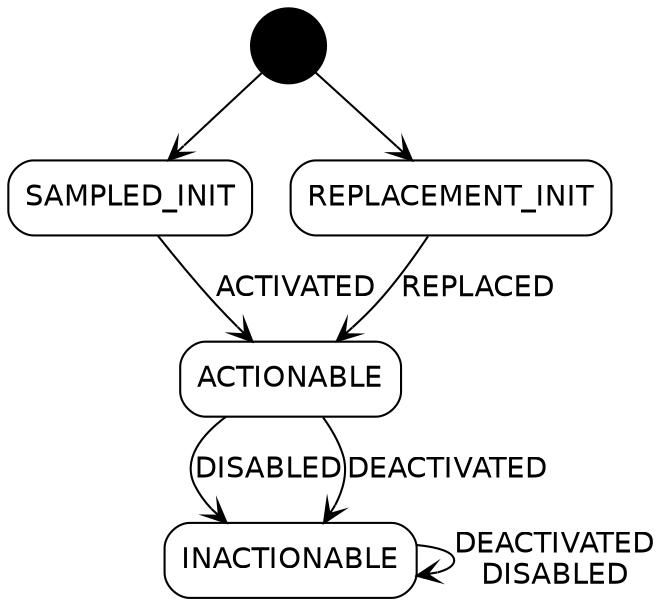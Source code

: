 /* Case service case states. Run using dot -Tpng casestates.dot > casestates.png */
/* See https://fsteeg.wordpress.com/2006/11/16/uml-activity-diagrams-with-graphviz/ */
digraph casestates {
    size="20,20";
    edge[arrowhead=open]
    node [shape=rectangle];
    start[shape=circle, label="", fillcolor=black, style=filled]
    sampledinit[label="SAMPLED_INIT", fontname="helvetica", style=rounded]
    replacementinit[label="REPLACEMENT_INIT", fontname="helvetica", style=rounded]
    actionable[label="ACTIONABLE", fontname="helvetica", style=rounded]
    inactionable[label="INACTIONABLE", fontname="helvetica", style=rounded]

    start -> sampledinit
    start -> replacementinit
    sampledinit -> actionable[fontname="helvetica", label="ACTIVATED"]
    replacementinit -> actionable[fontname="helvetica", label="REPLACED"]
    actionable -> inactionable[fontname="helvetica", label="DISABLED"]
    actionable -> inactionable[fontname="helvetica", label="DEACTIVATED"]
    inactionable -> inactionable[fontname="helvetica", label="DEACTIVATED\lDISABLED"]    
}
